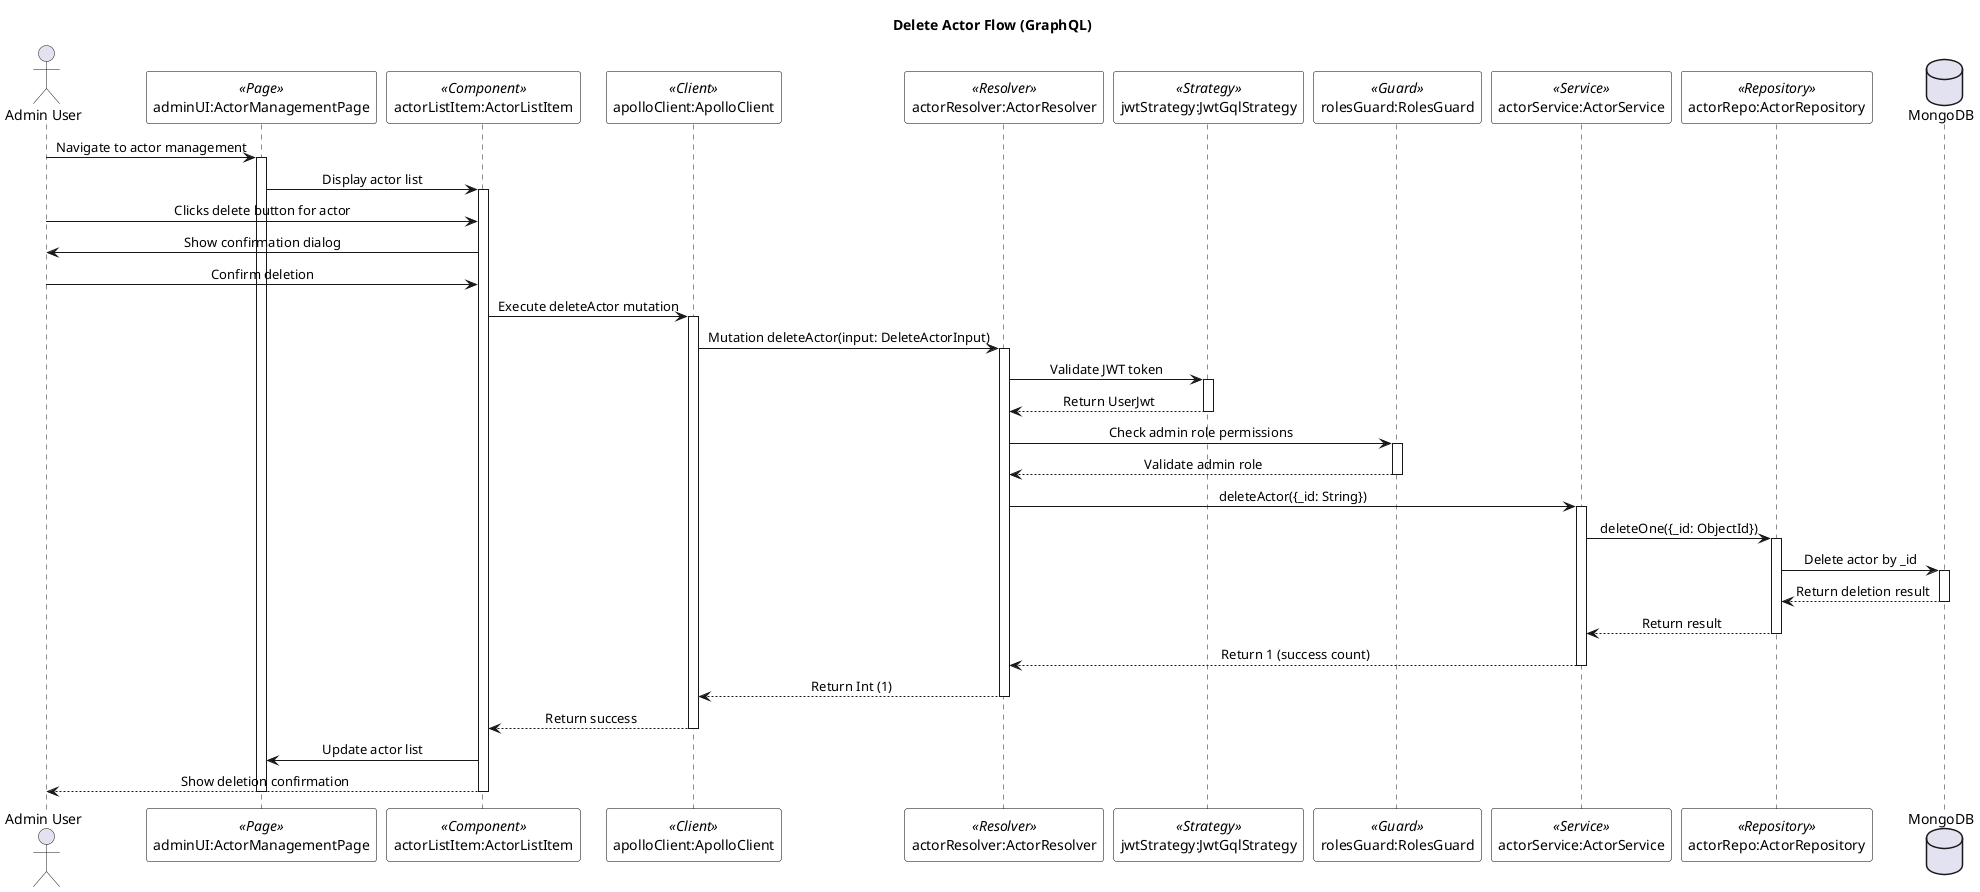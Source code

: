 @startuml Delete Actor Flow

skinparam SequenceMessageAlignment center
skinparam SequenceBoxBackgroundColor white
skinparam SequenceBoxBorderColor black
skinparam NoteBackgroundColor lightyellow
skinparam NoteBorderColor black
skinparam ParticipantBackgroundColor white
skinparam ParticipantBorderColor black

title Delete Actor Flow (GraphQL)

actor "Admin User" as adminUser
participant "adminUI:ActorManagementPage" as adminUI <<Page>>
participant "actorListItem:ActorListItem" as actorListItem <<Component>>
participant "apolloClient:ApolloClient" as apolloClient <<Client>>
participant "actorResolver:ActorResolver" as actorResolver <<Resolver>>
participant "jwtStrategy:JwtGqlStrategy" as jwtStrategy <<Strategy>>
participant "rolesGuard:RolesGuard" as rolesGuard <<Guard>>
participant "actorService:ActorService" as actorService <<Service>>
participant "actorRepo:ActorRepository" as actorRepo <<Repository>>
database "MongoDB" as mongoDB

adminUser -> adminUI : Navigate to actor management
activate adminUI

adminUI -> actorListItem : Display actor list
activate actorListItem

adminUser -> actorListItem : Clicks delete button for actor
actorListItem -> adminUser : Show confirmation dialog

adminUser -> actorListItem : Confirm deletion
actorListItem -> apolloClient : Execute deleteActor mutation
activate apolloClient

apolloClient -> actorResolver : Mutation deleteActor(input: DeleteActorInput)
activate actorResolver

actorResolver -> jwtStrategy : Validate JWT token
activate jwtStrategy
jwtStrategy --> actorResolver : Return UserJwt
deactivate jwtStrategy

actorResolver -> rolesGuard : Check admin role permissions
activate rolesGuard
rolesGuard --> actorResolver : Validate admin role
deactivate rolesGuard

actorResolver -> actorService : deleteActor({_id: String})
activate actorService

actorService -> actorRepo : deleteOne({_id: ObjectId})
activate actorRepo
actorRepo -> mongoDB : Delete actor by _id
activate mongoDB
mongoDB --> actorRepo : Return deletion result
deactivate mongoDB
actorRepo --> actorService : Return result
deactivate actorRepo

actorService --> actorResolver : Return 1 (success count)
deactivate actorService

actorResolver --> apolloClient : Return Int (1)
deactivate actorResolver

apolloClient --> actorListItem : Return success
deactivate apolloClient

actorListItem -> adminUI : Update actor list
actorListItem --> adminUser : Show deletion confirmation

deactivate actorListItem
deactivate adminUI

@enduml

